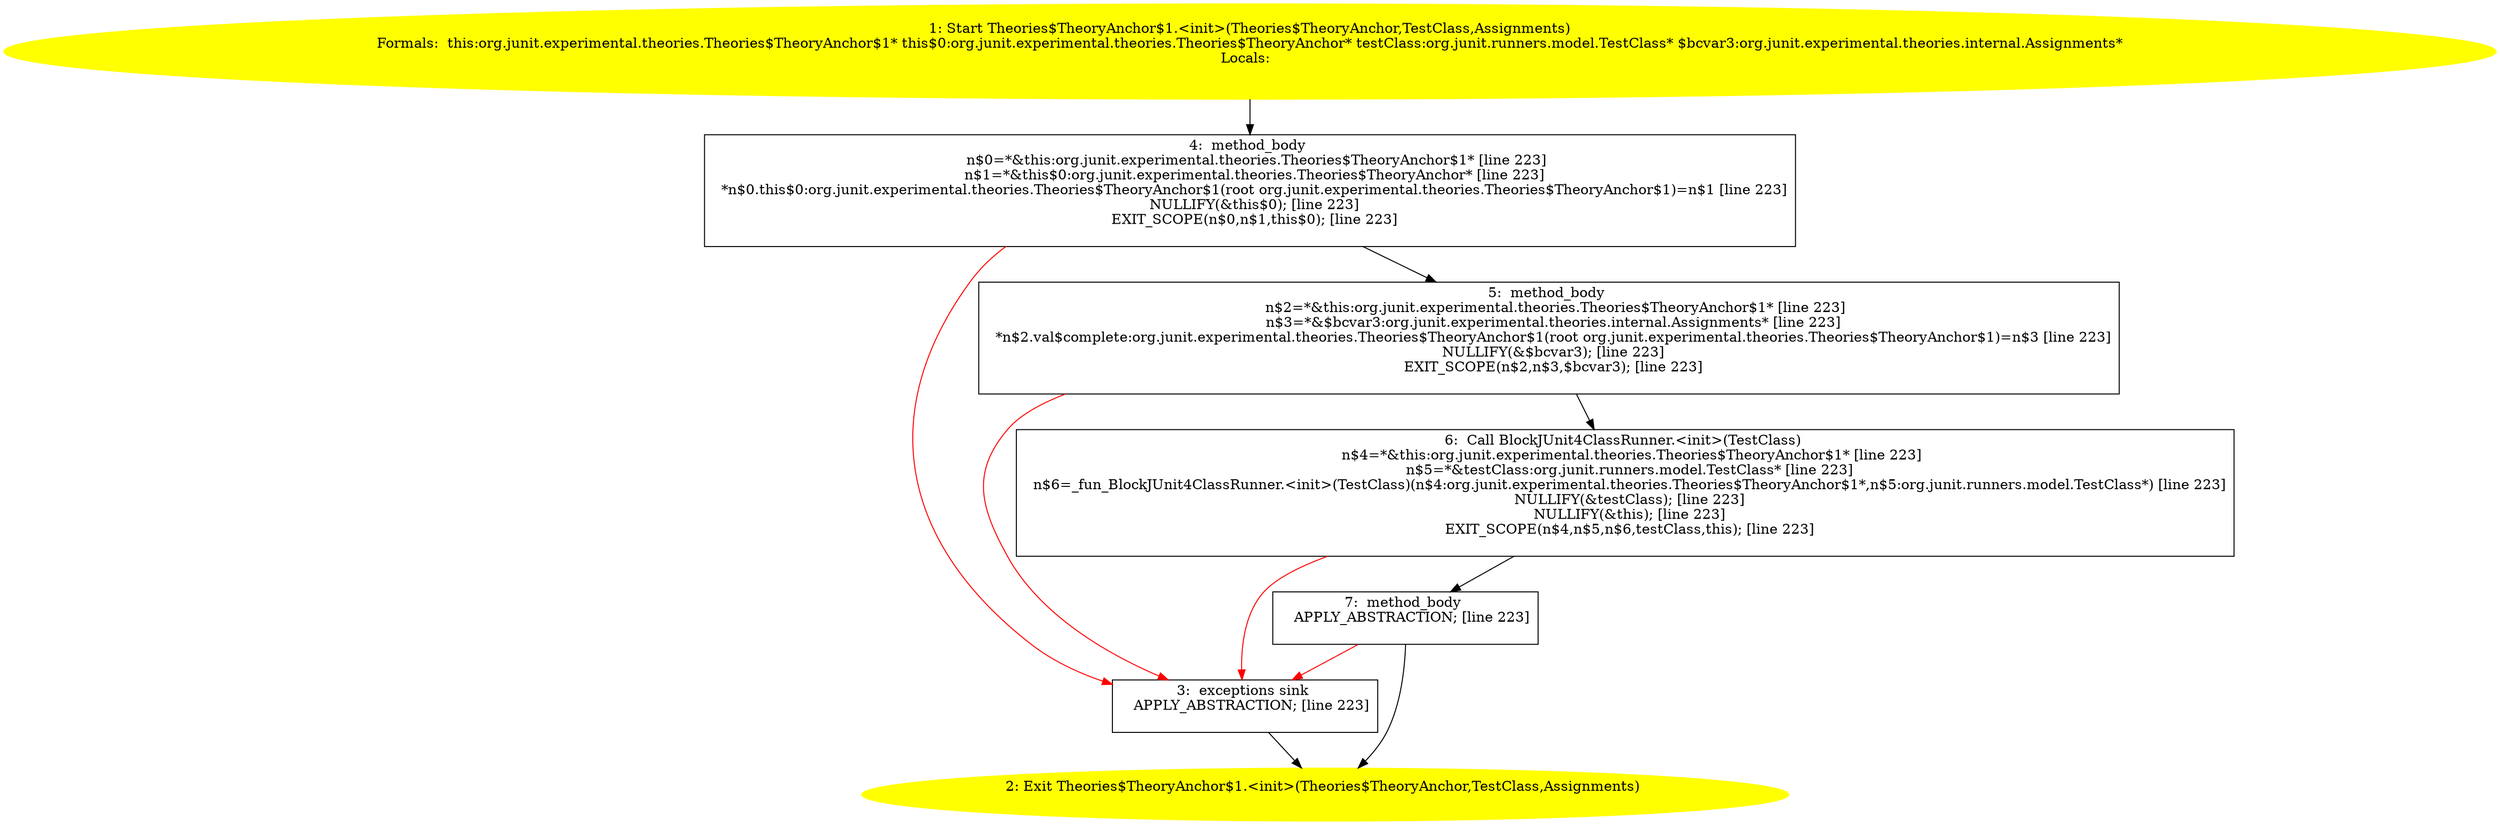 /* @generated */
digraph cfg {
"org.junit.experimental.theories.Theories$TheoryAnchor$1.<init>(org.junit.experimental.theories.Theor.2bbb9685b61fd2c6c7c07f8d4acdc4cc_1" [label="1: Start Theories$TheoryAnchor$1.<init>(Theories$TheoryAnchor,TestClass,Assignments)\nFormals:  this:org.junit.experimental.theories.Theories$TheoryAnchor$1* this$0:org.junit.experimental.theories.Theories$TheoryAnchor* testClass:org.junit.runners.model.TestClass* $bcvar3:org.junit.experimental.theories.internal.Assignments*\nLocals:  \n  " color=yellow style=filled]
	

	 "org.junit.experimental.theories.Theories$TheoryAnchor$1.<init>(org.junit.experimental.theories.Theor.2bbb9685b61fd2c6c7c07f8d4acdc4cc_1" -> "org.junit.experimental.theories.Theories$TheoryAnchor$1.<init>(org.junit.experimental.theories.Theor.2bbb9685b61fd2c6c7c07f8d4acdc4cc_4" ;
"org.junit.experimental.theories.Theories$TheoryAnchor$1.<init>(org.junit.experimental.theories.Theor.2bbb9685b61fd2c6c7c07f8d4acdc4cc_2" [label="2: Exit Theories$TheoryAnchor$1.<init>(Theories$TheoryAnchor,TestClass,Assignments) \n  " color=yellow style=filled]
	

"org.junit.experimental.theories.Theories$TheoryAnchor$1.<init>(org.junit.experimental.theories.Theor.2bbb9685b61fd2c6c7c07f8d4acdc4cc_3" [label="3:  exceptions sink \n   APPLY_ABSTRACTION; [line 223]\n " shape="box"]
	

	 "org.junit.experimental.theories.Theories$TheoryAnchor$1.<init>(org.junit.experimental.theories.Theor.2bbb9685b61fd2c6c7c07f8d4acdc4cc_3" -> "org.junit.experimental.theories.Theories$TheoryAnchor$1.<init>(org.junit.experimental.theories.Theor.2bbb9685b61fd2c6c7c07f8d4acdc4cc_2" ;
"org.junit.experimental.theories.Theories$TheoryAnchor$1.<init>(org.junit.experimental.theories.Theor.2bbb9685b61fd2c6c7c07f8d4acdc4cc_4" [label="4:  method_body \n   n$0=*&this:org.junit.experimental.theories.Theories$TheoryAnchor$1* [line 223]\n  n$1=*&this$0:org.junit.experimental.theories.Theories$TheoryAnchor* [line 223]\n  *n$0.this$0:org.junit.experimental.theories.Theories$TheoryAnchor$1(root org.junit.experimental.theories.Theories$TheoryAnchor$1)=n$1 [line 223]\n  NULLIFY(&this$0); [line 223]\n  EXIT_SCOPE(n$0,n$1,this$0); [line 223]\n " shape="box"]
	

	 "org.junit.experimental.theories.Theories$TheoryAnchor$1.<init>(org.junit.experimental.theories.Theor.2bbb9685b61fd2c6c7c07f8d4acdc4cc_4" -> "org.junit.experimental.theories.Theories$TheoryAnchor$1.<init>(org.junit.experimental.theories.Theor.2bbb9685b61fd2c6c7c07f8d4acdc4cc_5" ;
	 "org.junit.experimental.theories.Theories$TheoryAnchor$1.<init>(org.junit.experimental.theories.Theor.2bbb9685b61fd2c6c7c07f8d4acdc4cc_4" -> "org.junit.experimental.theories.Theories$TheoryAnchor$1.<init>(org.junit.experimental.theories.Theor.2bbb9685b61fd2c6c7c07f8d4acdc4cc_3" [color="red" ];
"org.junit.experimental.theories.Theories$TheoryAnchor$1.<init>(org.junit.experimental.theories.Theor.2bbb9685b61fd2c6c7c07f8d4acdc4cc_5" [label="5:  method_body \n   n$2=*&this:org.junit.experimental.theories.Theories$TheoryAnchor$1* [line 223]\n  n$3=*&$bcvar3:org.junit.experimental.theories.internal.Assignments* [line 223]\n  *n$2.val$complete:org.junit.experimental.theories.Theories$TheoryAnchor$1(root org.junit.experimental.theories.Theories$TheoryAnchor$1)=n$3 [line 223]\n  NULLIFY(&$bcvar3); [line 223]\n  EXIT_SCOPE(n$2,n$3,$bcvar3); [line 223]\n " shape="box"]
	

	 "org.junit.experimental.theories.Theories$TheoryAnchor$1.<init>(org.junit.experimental.theories.Theor.2bbb9685b61fd2c6c7c07f8d4acdc4cc_5" -> "org.junit.experimental.theories.Theories$TheoryAnchor$1.<init>(org.junit.experimental.theories.Theor.2bbb9685b61fd2c6c7c07f8d4acdc4cc_6" ;
	 "org.junit.experimental.theories.Theories$TheoryAnchor$1.<init>(org.junit.experimental.theories.Theor.2bbb9685b61fd2c6c7c07f8d4acdc4cc_5" -> "org.junit.experimental.theories.Theories$TheoryAnchor$1.<init>(org.junit.experimental.theories.Theor.2bbb9685b61fd2c6c7c07f8d4acdc4cc_3" [color="red" ];
"org.junit.experimental.theories.Theories$TheoryAnchor$1.<init>(org.junit.experimental.theories.Theor.2bbb9685b61fd2c6c7c07f8d4acdc4cc_6" [label="6:  Call BlockJUnit4ClassRunner.<init>(TestClass) \n   n$4=*&this:org.junit.experimental.theories.Theories$TheoryAnchor$1* [line 223]\n  n$5=*&testClass:org.junit.runners.model.TestClass* [line 223]\n  n$6=_fun_BlockJUnit4ClassRunner.<init>(TestClass)(n$4:org.junit.experimental.theories.Theories$TheoryAnchor$1*,n$5:org.junit.runners.model.TestClass*) [line 223]\n  NULLIFY(&testClass); [line 223]\n  NULLIFY(&this); [line 223]\n  EXIT_SCOPE(n$4,n$5,n$6,testClass,this); [line 223]\n " shape="box"]
	

	 "org.junit.experimental.theories.Theories$TheoryAnchor$1.<init>(org.junit.experimental.theories.Theor.2bbb9685b61fd2c6c7c07f8d4acdc4cc_6" -> "org.junit.experimental.theories.Theories$TheoryAnchor$1.<init>(org.junit.experimental.theories.Theor.2bbb9685b61fd2c6c7c07f8d4acdc4cc_7" ;
	 "org.junit.experimental.theories.Theories$TheoryAnchor$1.<init>(org.junit.experimental.theories.Theor.2bbb9685b61fd2c6c7c07f8d4acdc4cc_6" -> "org.junit.experimental.theories.Theories$TheoryAnchor$1.<init>(org.junit.experimental.theories.Theor.2bbb9685b61fd2c6c7c07f8d4acdc4cc_3" [color="red" ];
"org.junit.experimental.theories.Theories$TheoryAnchor$1.<init>(org.junit.experimental.theories.Theor.2bbb9685b61fd2c6c7c07f8d4acdc4cc_7" [label="7:  method_body \n   APPLY_ABSTRACTION; [line 223]\n " shape="box"]
	

	 "org.junit.experimental.theories.Theories$TheoryAnchor$1.<init>(org.junit.experimental.theories.Theor.2bbb9685b61fd2c6c7c07f8d4acdc4cc_7" -> "org.junit.experimental.theories.Theories$TheoryAnchor$1.<init>(org.junit.experimental.theories.Theor.2bbb9685b61fd2c6c7c07f8d4acdc4cc_2" ;
	 "org.junit.experimental.theories.Theories$TheoryAnchor$1.<init>(org.junit.experimental.theories.Theor.2bbb9685b61fd2c6c7c07f8d4acdc4cc_7" -> "org.junit.experimental.theories.Theories$TheoryAnchor$1.<init>(org.junit.experimental.theories.Theor.2bbb9685b61fd2c6c7c07f8d4acdc4cc_3" [color="red" ];
}
